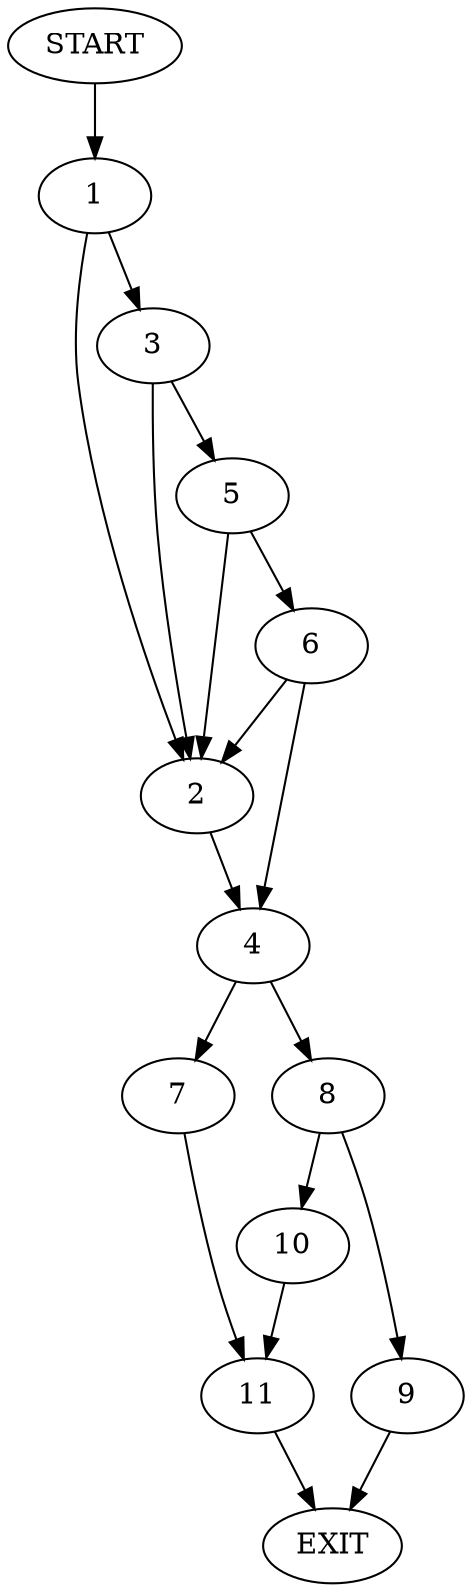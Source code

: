 digraph {
0 [label="START"]
12 [label="EXIT"]
0 -> 1
1 -> 2
1 -> 3
2 -> 4
3 -> 2
3 -> 5
5 -> 2
5 -> 6
6 -> 2
6 -> 4
4 -> 7
4 -> 8
8 -> 9
8 -> 10
7 -> 11
11 -> 12
10 -> 11
9 -> 12
}
